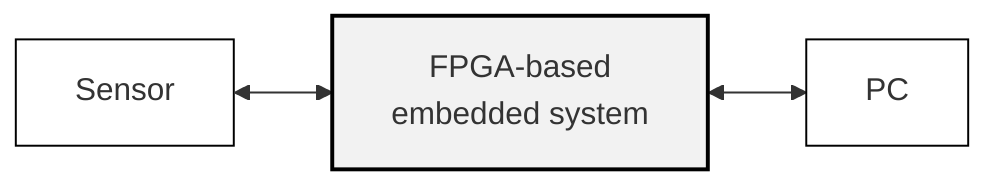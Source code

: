 flowchart LR;
    Sensor <--> id2[FPGA-based <br/> embedded system] <--> id3[PC]
    classDef default fill:#ffffff, stroke:#000000;
    classDef main fill:#f2f2f2, stroke-width:2px;
    id2:::main